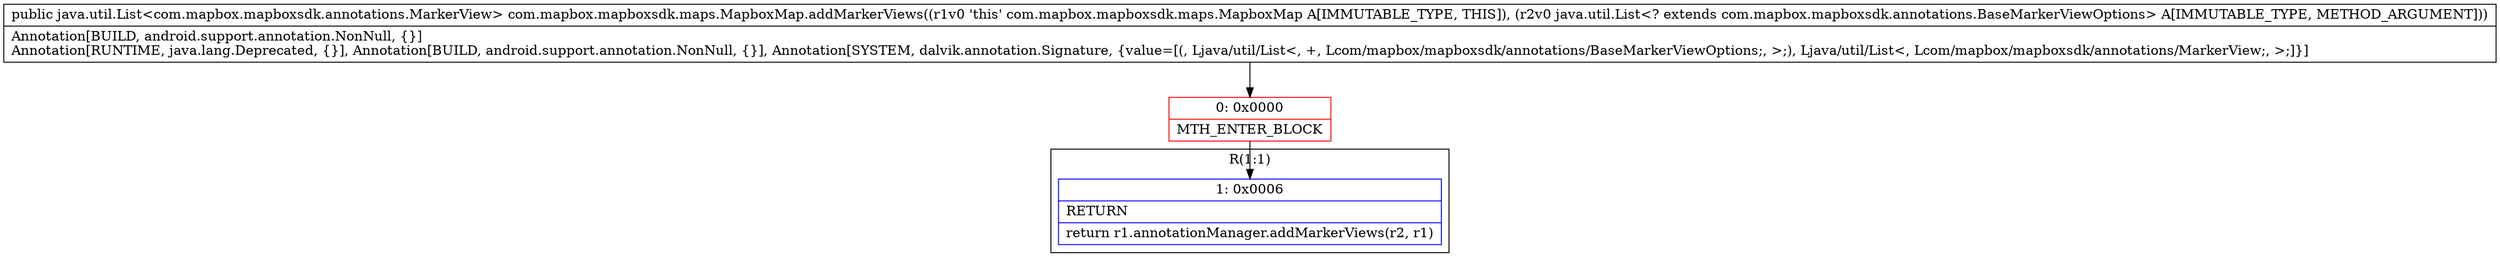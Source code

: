 digraph "CFG forcom.mapbox.mapboxsdk.maps.MapboxMap.addMarkerViews(Ljava\/util\/List;)Ljava\/util\/List;" {
subgraph cluster_Region_1146707147 {
label = "R(1:1)";
node [shape=record,color=blue];
Node_1 [shape=record,label="{1\:\ 0x0006|RETURN\l|return r1.annotationManager.addMarkerViews(r2, r1)\l}"];
}
Node_0 [shape=record,color=red,label="{0\:\ 0x0000|MTH_ENTER_BLOCK\l}"];
MethodNode[shape=record,label="{public java.util.List\<com.mapbox.mapboxsdk.annotations.MarkerView\> com.mapbox.mapboxsdk.maps.MapboxMap.addMarkerViews((r1v0 'this' com.mapbox.mapboxsdk.maps.MapboxMap A[IMMUTABLE_TYPE, THIS]), (r2v0 java.util.List\<? extends com.mapbox.mapboxsdk.annotations.BaseMarkerViewOptions\> A[IMMUTABLE_TYPE, METHOD_ARGUMENT]))  | Annotation[BUILD, android.support.annotation.NonNull, \{\}]\lAnnotation[RUNTIME, java.lang.Deprecated, \{\}], Annotation[BUILD, android.support.annotation.NonNull, \{\}], Annotation[SYSTEM, dalvik.annotation.Signature, \{value=[(, Ljava\/util\/List\<, +, Lcom\/mapbox\/mapboxsdk\/annotations\/BaseMarkerViewOptions;, \>;), Ljava\/util\/List\<, Lcom\/mapbox\/mapboxsdk\/annotations\/MarkerView;, \>;]\}]\l}"];
MethodNode -> Node_0;
Node_0 -> Node_1;
}

